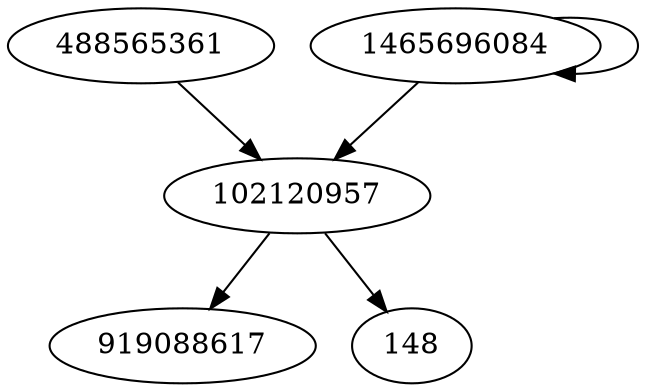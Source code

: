 digraph  {
919088617;
488565361;
1465696084;
148;
102120957;
488565361 -> 102120957;
1465696084 -> 102120957;
1465696084 -> 1465696084;
102120957 -> 919088617;
102120957 -> 148;
}
